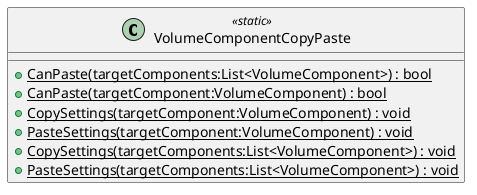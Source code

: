 @startuml
class VolumeComponentCopyPaste <<static>> {
    + {static} CanPaste(targetComponents:List<VolumeComponent>) : bool
    + {static} CanPaste(targetComponent:VolumeComponent) : bool
    + {static} CopySettings(targetComponent:VolumeComponent) : void
    + {static} PasteSettings(targetComponent:VolumeComponent) : void
    + {static} CopySettings(targetComponents:List<VolumeComponent>) : void
    + {static} PasteSettings(targetComponents:List<VolumeComponent>) : void
}
@enduml
